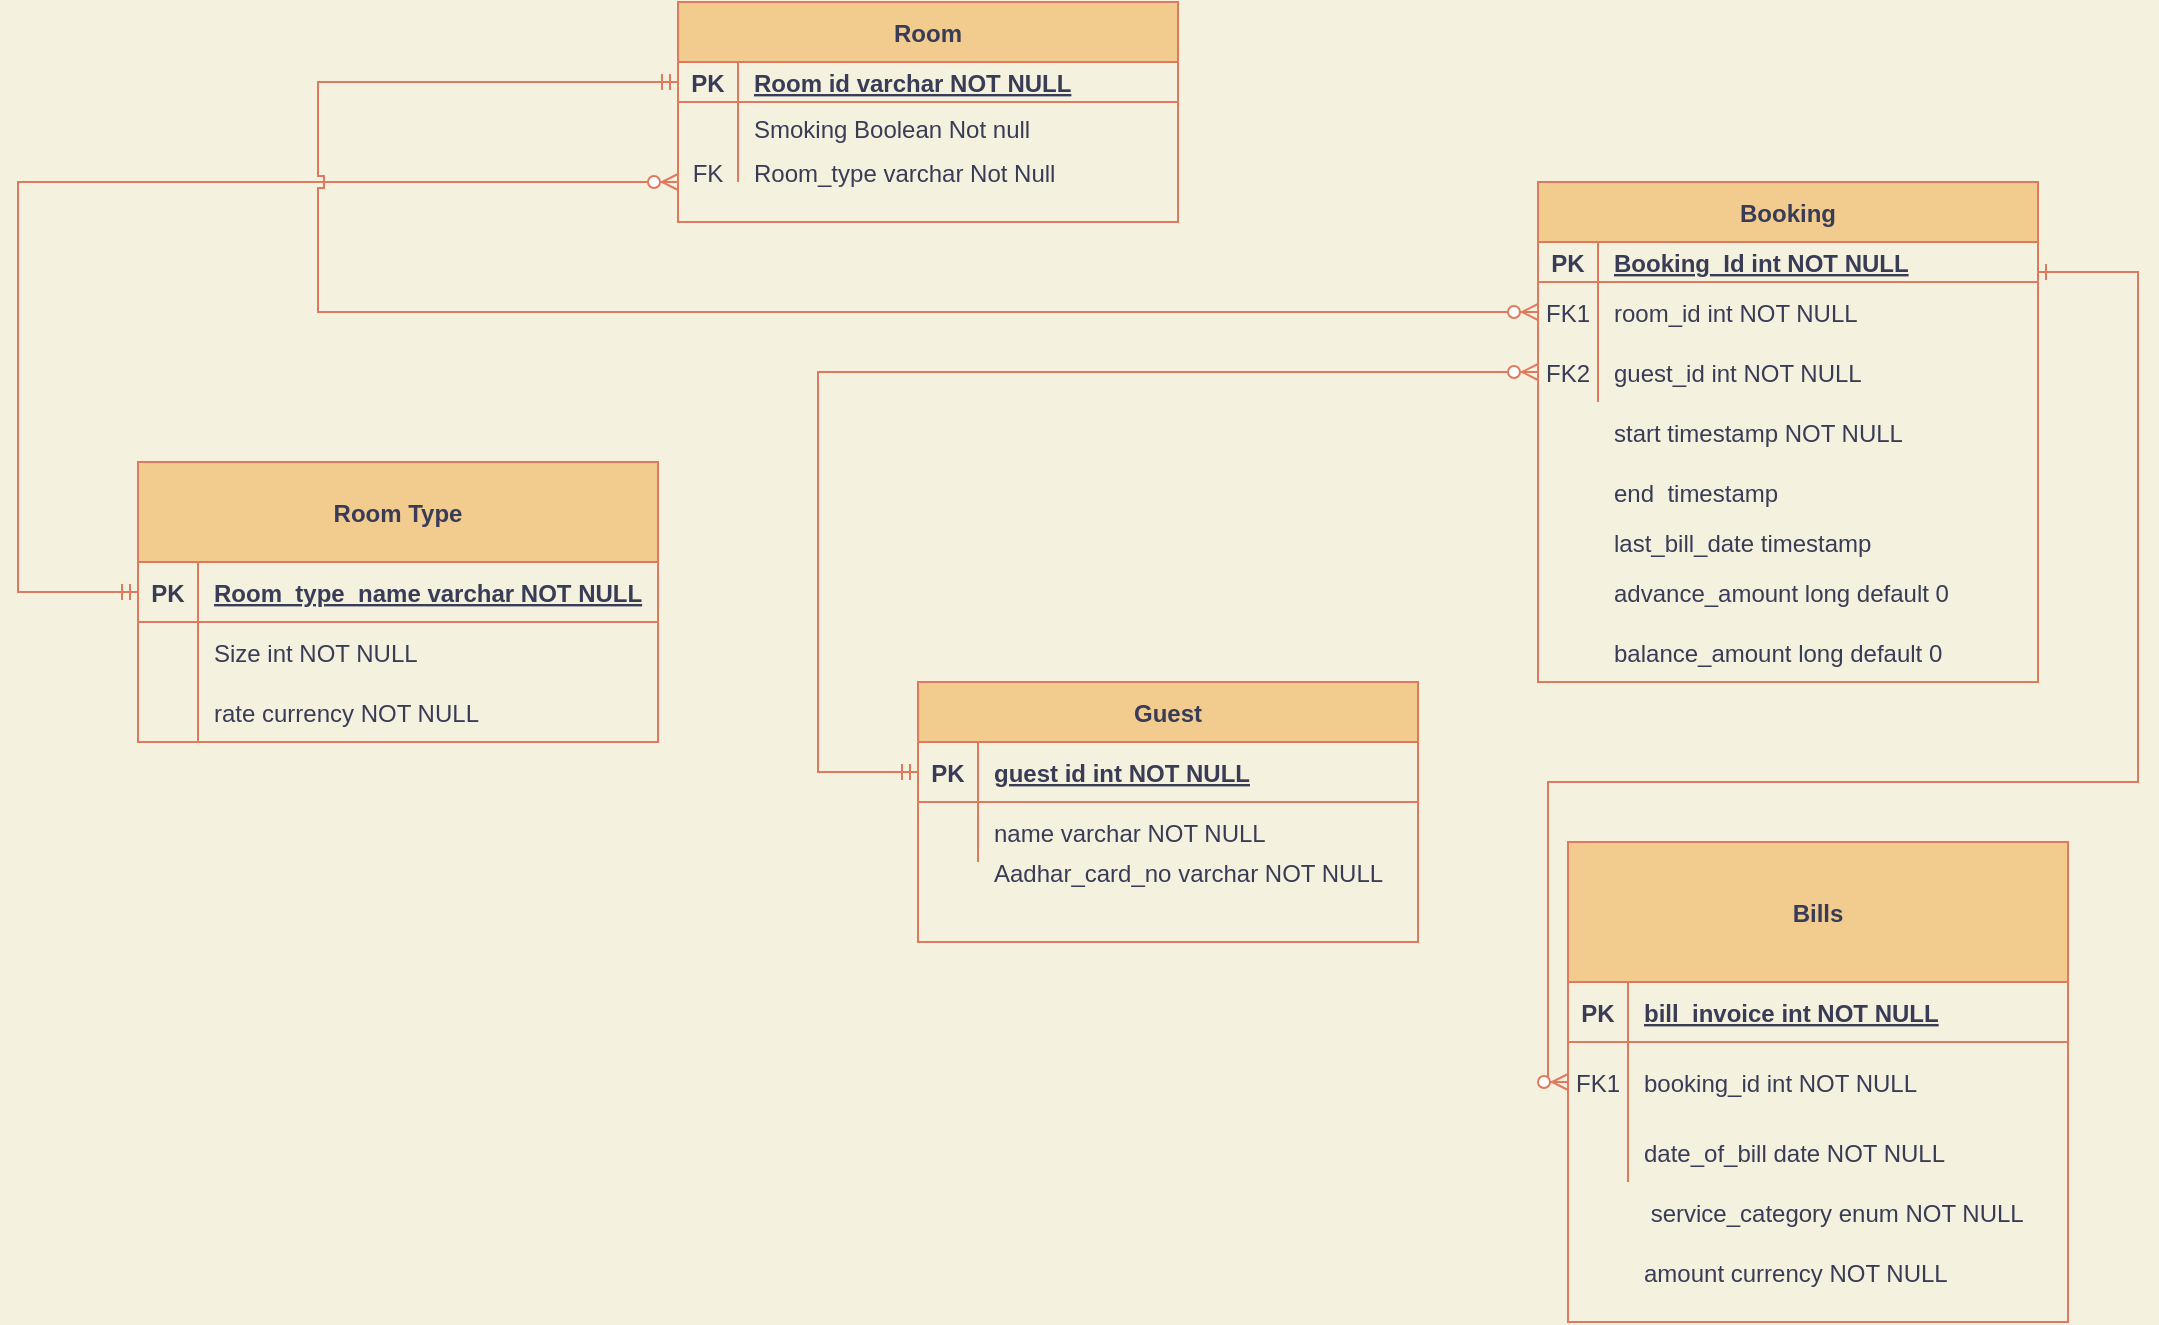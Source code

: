 <mxfile version="13.6.9" type="github">
  <diagram id="R2lEEEUBdFMjLlhIrx00" name="Page-1">
    <mxGraphModel dx="2128" dy="1680" grid="1" gridSize="10" guides="1" tooltips="1" connect="1" arrows="1" fold="1" page="1" pageScale="1" pageWidth="850" pageHeight="1100" background="#F4F1DE" math="0" shadow="0" extFonts="Permanent Marker^https://fonts.googleapis.com/css?family=Permanent+Marker">
      <root>
        <mxCell id="0" />
        <mxCell id="1" parent="0" />
        <mxCell id="C-vyLk0tnHw3VtMMgP7b-12" value="" style="edgeStyle=orthogonalEdgeStyle;endArrow=ERzeroToMany;startArrow=ERone;endFill=1;startFill=0;entryX=0;entryY=0.5;entryDx=0;entryDy=0;rounded=0;labelBackgroundColor=#F4F1DE;strokeColor=#E07A5F;fontColor=#393C56;" parent="1" source="C-vyLk0tnHw3VtMMgP7b-3" target="C-vyLk0tnHw3VtMMgP7b-17" edge="1">
          <mxGeometry width="100" height="100" relative="1" as="geometry">
            <mxPoint x="400" y="180" as="sourcePoint" />
            <mxPoint x="450" y="510" as="targetPoint" />
            <Array as="points">
              <mxPoint x="750" y="105" />
              <mxPoint x="750" y="360" />
              <mxPoint x="455" y="360" />
              <mxPoint x="455" y="510" />
            </Array>
          </mxGeometry>
        </mxCell>
        <mxCell id="5tfkSZElI2bBq09y568X-1" value="" style="shape=partialRectangle;collapsible=0;dropTarget=0;pointerEvents=0;fillColor=none;points=[[0,0.5],[1,0.5]];portConstraint=eastwest;top=0;left=0;right=0;bottom=0;strokeColor=#E07A5F;fontColor=#393C56;" vertex="1" parent="1">
          <mxGeometry x="20" y="40" width="250" height="30" as="geometry" />
        </mxCell>
        <mxCell id="5tfkSZElI2bBq09y568X-2" value="FK" style="shape=partialRectangle;overflow=hidden;connectable=0;fillColor=none;top=0;left=0;bottom=0;right=0;strokeColor=#E07A5F;fontColor=#393C56;" vertex="1" parent="5tfkSZElI2bBq09y568X-1">
          <mxGeometry width="30" height="30" as="geometry" />
        </mxCell>
        <mxCell id="5tfkSZElI2bBq09y568X-3" value="Room_type varchar Not Null" style="shape=partialRectangle;overflow=hidden;connectable=0;fillColor=none;top=0;left=0;bottom=0;right=0;align=left;spacingLeft=6;strokeColor=#E07A5F;fontColor=#393C56;" vertex="1" parent="5tfkSZElI2bBq09y568X-1">
          <mxGeometry x="30" width="220" height="30" as="geometry" />
        </mxCell>
        <mxCell id="5tfkSZElI2bBq09y568X-23" value="" style="edgeStyle=elbowEdgeStyle;fontSize=12;html=1;endArrow=ERzeroToMany;startArrow=ERmandOne;exitX=0;exitY=0.5;exitDx=0;exitDy=0;jumpStyle=sharp;rounded=0;entryX=0;entryY=1;entryDx=0;entryDy=0;entryPerimeter=0;labelBackgroundColor=#F4F1DE;strokeColor=#E07A5F;fontColor=#393C56;" edge="1" parent="1" source="5tfkSZElI2bBq09y568X-8" target="C-vyLk0tnHw3VtMMgP7b-27">
          <mxGeometry width="100" height="100" relative="1" as="geometry">
            <mxPoint x="20" y="330" as="sourcePoint" />
            <mxPoint x="20" y="80" as="targetPoint" />
            <Array as="points">
              <mxPoint x="-310" y="140" />
              <mxPoint x="10" y="60" />
              <mxPoint x="70" y="350" />
            </Array>
          </mxGeometry>
        </mxCell>
        <mxCell id="5tfkSZElI2bBq09y568X-29" value="start timestamp NOT NULL" style="shape=partialRectangle;overflow=hidden;connectable=0;fillColor=none;top=0;left=0;bottom=0;right=0;align=left;spacingLeft=6;strokeColor=#E07A5F;fontColor=#393C56;" vertex="1" parent="1">
          <mxGeometry x="480" y="170" width="220" height="30" as="geometry" />
        </mxCell>
        <mxCell id="5tfkSZElI2bBq09y568X-30" value="end  timestamp " style="shape=partialRectangle;overflow=hidden;connectable=0;fillColor=none;top=0;left=0;bottom=0;right=0;align=left;spacingLeft=6;strokeColor=#E07A5F;fontColor=#393C56;" vertex="1" parent="1">
          <mxGeometry x="480" y="200" width="220" height="30" as="geometry" />
        </mxCell>
        <mxCell id="5tfkSZElI2bBq09y568X-31" value="last_bill_date timestamp" style="shape=partialRectangle;overflow=hidden;connectable=0;fillColor=none;top=0;left=0;bottom=0;right=0;align=left;spacingLeft=6;strokeColor=#E07A5F;fontColor=#393C56;" vertex="1" parent="1">
          <mxGeometry x="480" y="225" width="220" height="30" as="geometry" />
        </mxCell>
        <mxCell id="C-vyLk0tnHw3VtMMgP7b-13" value="Bills" style="shape=table;startSize=70;container=1;collapsible=1;childLayout=tableLayout;fixedRows=1;rowLines=0;fontStyle=1;align=center;resizeLast=1;fillColor=#F2CC8F;strokeColor=#E07A5F;fontColor=#393C56;" parent="1" vertex="1">
          <mxGeometry x="465" y="390" width="250" height="240" as="geometry">
            <mxRectangle x="465" y="390" width="60" height="70" as="alternateBounds" />
          </mxGeometry>
        </mxCell>
        <mxCell id="C-vyLk0tnHw3VtMMgP7b-14" value="" style="shape=partialRectangle;collapsible=0;dropTarget=0;pointerEvents=0;fillColor=none;points=[[0,0.5],[1,0.5]];portConstraint=eastwest;top=0;left=0;right=0;bottom=1;strokeColor=#E07A5F;fontColor=#393C56;" parent="C-vyLk0tnHw3VtMMgP7b-13" vertex="1">
          <mxGeometry y="70" width="250" height="30" as="geometry" />
        </mxCell>
        <mxCell id="C-vyLk0tnHw3VtMMgP7b-15" value="PK" style="shape=partialRectangle;overflow=hidden;connectable=0;fillColor=none;top=0;left=0;bottom=0;right=0;fontStyle=1;strokeColor=#E07A5F;fontColor=#393C56;" parent="C-vyLk0tnHw3VtMMgP7b-14" vertex="1">
          <mxGeometry width="30" height="30" as="geometry" />
        </mxCell>
        <mxCell id="C-vyLk0tnHw3VtMMgP7b-16" value="bill_invoice int NOT NULL " style="shape=partialRectangle;overflow=hidden;connectable=0;fillColor=none;top=0;left=0;bottom=0;right=0;align=left;spacingLeft=6;fontStyle=5;strokeColor=#E07A5F;fontColor=#393C56;" parent="C-vyLk0tnHw3VtMMgP7b-14" vertex="1">
          <mxGeometry x="30" width="220" height="30" as="geometry" />
        </mxCell>
        <mxCell id="C-vyLk0tnHw3VtMMgP7b-17" value="" style="shape=partialRectangle;collapsible=0;dropTarget=0;pointerEvents=0;fillColor=none;points=[[0,0.5],[1,0.5]];portConstraint=eastwest;top=0;left=0;right=0;bottom=0;strokeColor=#E07A5F;fontColor=#393C56;" parent="C-vyLk0tnHw3VtMMgP7b-13" vertex="1">
          <mxGeometry y="100" width="250" height="40" as="geometry" />
        </mxCell>
        <mxCell id="C-vyLk0tnHw3VtMMgP7b-18" value="FK1" style="shape=partialRectangle;overflow=hidden;connectable=0;fillColor=none;top=0;left=0;bottom=0;right=0;strokeColor=#E07A5F;fontColor=#393C56;" parent="C-vyLk0tnHw3VtMMgP7b-17" vertex="1">
          <mxGeometry width="30" height="40" as="geometry" />
        </mxCell>
        <mxCell id="C-vyLk0tnHw3VtMMgP7b-19" value="booking_id int NOT NULL" style="shape=partialRectangle;overflow=hidden;connectable=0;fillColor=none;top=0;left=0;bottom=0;right=0;align=left;spacingLeft=6;strokeColor=#E07A5F;fontColor=#393C56;" parent="C-vyLk0tnHw3VtMMgP7b-17" vertex="1">
          <mxGeometry x="30" width="220" height="40" as="geometry" />
        </mxCell>
        <mxCell id="C-vyLk0tnHw3VtMMgP7b-20" value="" style="shape=partialRectangle;collapsible=0;dropTarget=0;pointerEvents=0;fillColor=none;points=[[0,0.5],[1,0.5]];portConstraint=eastwest;top=0;left=0;right=0;bottom=0;strokeColor=#E07A5F;fontColor=#393C56;" parent="C-vyLk0tnHw3VtMMgP7b-13" vertex="1">
          <mxGeometry y="140" width="250" height="30" as="geometry" />
        </mxCell>
        <mxCell id="C-vyLk0tnHw3VtMMgP7b-21" value="" style="shape=partialRectangle;overflow=hidden;connectable=0;fillColor=none;top=0;left=0;bottom=0;right=0;strokeColor=#E07A5F;fontColor=#393C56;" parent="C-vyLk0tnHw3VtMMgP7b-20" vertex="1">
          <mxGeometry width="30" height="30" as="geometry" />
        </mxCell>
        <mxCell id="C-vyLk0tnHw3VtMMgP7b-22" value="date_of_bill date NOT NULL" style="shape=partialRectangle;overflow=hidden;connectable=0;fillColor=none;top=0;left=0;bottom=0;right=0;align=left;spacingLeft=6;strokeColor=#E07A5F;fontColor=#393C56;" parent="C-vyLk0tnHw3VtMMgP7b-20" vertex="1">
          <mxGeometry x="30" width="220" height="30" as="geometry" />
        </mxCell>
        <mxCell id="5tfkSZElI2bBq09y568X-32" value="" style="shape=partialRectangle;overflow=hidden;connectable=0;fillColor=none;top=0;left=0;bottom=0;right=0;align=left;spacingLeft=6;strokeColor=#E07A5F;fontColor=#393C56;" vertex="1" parent="1">
          <mxGeometry x="495" y="560" width="220" height="30" as="geometry" />
        </mxCell>
        <mxCell id="5tfkSZElI2bBq09y568X-33" value=" service_category enum NOT NULL" style="shape=partialRectangle;overflow=hidden;connectable=0;fillColor=none;top=0;left=0;bottom=0;right=0;align=left;spacingLeft=6;strokeColor=#E07A5F;fontColor=#393C56;" vertex="1" parent="1">
          <mxGeometry x="495" y="560" width="220" height="30" as="geometry" />
        </mxCell>
        <mxCell id="5tfkSZElI2bBq09y568X-34" value="amount currency NOT NULL" style="shape=partialRectangle;overflow=hidden;connectable=0;fillColor=none;top=0;left=0;bottom=0;right=0;align=left;spacingLeft=6;strokeColor=#E07A5F;fontColor=#393C56;" vertex="1" parent="1">
          <mxGeometry x="495" y="590" width="220" height="30" as="geometry" />
        </mxCell>
        <mxCell id="5tfkSZElI2bBq09y568X-62" value="" style="shape=partialRectangle;collapsible=0;dropTarget=0;pointerEvents=0;fillColor=none;points=[[0,0.5],[1,0.5]];portConstraint=eastwest;top=0;left=0;right=0;bottom=0;strokeColor=#E07A5F;fontColor=#393C56;" vertex="1" parent="1">
          <mxGeometry x="160" y="310" width="250" height="30" as="geometry" />
        </mxCell>
        <mxCell id="5tfkSZElI2bBq09y568X-63" value="" style="shape=partialRectangle;overflow=hidden;connectable=0;fillColor=none;top=0;left=0;bottom=0;right=0;strokeColor=#E07A5F;fontColor=#393C56;" vertex="1" parent="5tfkSZElI2bBq09y568X-62">
          <mxGeometry width="30" height="30" as="geometry" />
        </mxCell>
        <mxCell id="5tfkSZElI2bBq09y568X-64" value="email varchar NOT NULL" style="shape=partialRectangle;overflow=hidden;connectable=0;fillColor=none;top=0;left=0;bottom=0;right=0;align=left;spacingLeft=6;strokeColor=#E07A5F;fontColor=#393C56;" vertex="1" parent="5tfkSZElI2bBq09y568X-62">
          <mxGeometry x="30" width="220" height="30" as="geometry" />
        </mxCell>
        <mxCell id="5tfkSZElI2bBq09y568X-65" value="" style="shape=partialRectangle;collapsible=0;dropTarget=0;pointerEvents=0;fillColor=none;points=[[0,0.5],[1,0.5]];portConstraint=eastwest;top=0;left=0;right=0;bottom=0;strokeColor=#E07A5F;fontColor=#393C56;" vertex="1" parent="1">
          <mxGeometry x="140" y="390" width="250" height="30" as="geometry" />
        </mxCell>
        <mxCell id="5tfkSZElI2bBq09y568X-66" value="" style="shape=partialRectangle;overflow=hidden;connectable=0;fillColor=none;top=0;left=0;bottom=0;right=0;strokeColor=#E07A5F;fontColor=#393C56;" vertex="1" parent="5tfkSZElI2bBq09y568X-65">
          <mxGeometry width="30" height="30" as="geometry" />
        </mxCell>
        <mxCell id="5tfkSZElI2bBq09y568X-67" value="Aadhar_card_no varchar NOT NULL" style="shape=partialRectangle;overflow=hidden;connectable=0;fillColor=none;top=0;left=0;bottom=0;right=0;align=left;spacingLeft=6;strokeColor=#E07A5F;fontColor=#393C56;" vertex="1" parent="5tfkSZElI2bBq09y568X-65">
          <mxGeometry x="30" width="220" height="30" as="geometry" />
        </mxCell>
        <mxCell id="5tfkSZElI2bBq09y568X-7" value="Room Type" style="shape=table;startSize=50;container=1;collapsible=1;childLayout=tableLayout;fixedRows=1;rowLines=0;fontStyle=1;align=center;resizeLast=1;fillColor=#F2CC8F;strokeColor=#E07A5F;fontColor=#393C56;" vertex="1" parent="1">
          <mxGeometry x="-250" y="200" width="260" height="140" as="geometry" />
        </mxCell>
        <mxCell id="5tfkSZElI2bBq09y568X-8" value="" style="shape=partialRectangle;collapsible=0;dropTarget=0;pointerEvents=0;fillColor=none;points=[[0,0.5],[1,0.5]];portConstraint=eastwest;top=0;left=0;right=0;bottom=1;strokeColor=#E07A5F;fontColor=#393C56;" vertex="1" parent="5tfkSZElI2bBq09y568X-7">
          <mxGeometry y="50" width="260" height="30" as="geometry" />
        </mxCell>
        <mxCell id="5tfkSZElI2bBq09y568X-9" value="PK" style="shape=partialRectangle;overflow=hidden;connectable=0;fillColor=none;top=0;left=0;bottom=0;right=0;fontStyle=1;strokeColor=#E07A5F;fontColor=#393C56;" vertex="1" parent="5tfkSZElI2bBq09y568X-8">
          <mxGeometry width="30" height="30" as="geometry" />
        </mxCell>
        <mxCell id="5tfkSZElI2bBq09y568X-10" value="Room_type_name varchar NOT NULL " style="shape=partialRectangle;overflow=hidden;connectable=0;fillColor=none;top=0;left=0;bottom=0;right=0;align=left;spacingLeft=6;fontStyle=5;strokeColor=#E07A5F;fontColor=#393C56;" vertex="1" parent="5tfkSZElI2bBq09y568X-8">
          <mxGeometry x="30" width="230" height="30" as="geometry" />
        </mxCell>
        <mxCell id="5tfkSZElI2bBq09y568X-11" value="" style="shape=partialRectangle;collapsible=0;dropTarget=0;pointerEvents=0;fillColor=none;points=[[0,0.5],[1,0.5]];portConstraint=eastwest;top=0;left=0;right=0;bottom=0;strokeColor=#E07A5F;fontColor=#393C56;" vertex="1" parent="5tfkSZElI2bBq09y568X-7">
          <mxGeometry y="80" width="260" height="30" as="geometry" />
        </mxCell>
        <mxCell id="5tfkSZElI2bBq09y568X-12" value="" style="shape=partialRectangle;overflow=hidden;connectable=0;fillColor=none;top=0;left=0;bottom=0;right=0;strokeColor=#E07A5F;fontColor=#393C56;" vertex="1" parent="5tfkSZElI2bBq09y568X-11">
          <mxGeometry width="30" height="30" as="geometry" />
        </mxCell>
        <mxCell id="5tfkSZElI2bBq09y568X-13" value="Size int NOT NULL" style="shape=partialRectangle;overflow=hidden;connectable=0;fillColor=none;top=0;left=0;bottom=0;right=0;align=left;spacingLeft=6;strokeColor=#E07A5F;fontColor=#393C56;" vertex="1" parent="5tfkSZElI2bBq09y568X-11">
          <mxGeometry x="30" width="230" height="30" as="geometry" />
        </mxCell>
        <mxCell id="5tfkSZElI2bBq09y568X-14" value="" style="shape=partialRectangle;collapsible=0;dropTarget=0;pointerEvents=0;fillColor=none;points=[[0,0.5],[1,0.5]];portConstraint=eastwest;top=0;left=0;right=0;bottom=0;strokeColor=#E07A5F;fontColor=#393C56;" vertex="1" parent="5tfkSZElI2bBq09y568X-7">
          <mxGeometry y="110" width="260" height="30" as="geometry" />
        </mxCell>
        <mxCell id="5tfkSZElI2bBq09y568X-15" value="" style="shape=partialRectangle;overflow=hidden;connectable=0;fillColor=none;top=0;left=0;bottom=0;right=0;strokeColor=#E07A5F;fontColor=#393C56;" vertex="1" parent="5tfkSZElI2bBq09y568X-14">
          <mxGeometry width="30" height="30" as="geometry" />
        </mxCell>
        <mxCell id="5tfkSZElI2bBq09y568X-16" value="rate currency NOT NULL" style="shape=partialRectangle;overflow=hidden;connectable=0;fillColor=none;top=0;left=0;bottom=0;right=0;align=left;spacingLeft=6;strokeColor=#E07A5F;fontColor=#393C56;" vertex="1" parent="5tfkSZElI2bBq09y568X-14">
          <mxGeometry x="30" width="230" height="30" as="geometry" />
        </mxCell>
        <mxCell id="5tfkSZElI2bBq09y568X-55" value="Guest" style="shape=table;startSize=30;container=1;collapsible=1;childLayout=tableLayout;fixedRows=1;rowLines=0;fontStyle=1;align=center;resizeLast=1;fillColor=#F2CC8F;strokeColor=#E07A5F;fontColor=#393C56;" vertex="1" parent="1">
          <mxGeometry x="140" y="310" width="250" height="130" as="geometry">
            <mxRectangle x="140" y="310" width="70" height="30" as="alternateBounds" />
          </mxGeometry>
        </mxCell>
        <mxCell id="5tfkSZElI2bBq09y568X-56" value="" style="shape=partialRectangle;collapsible=0;dropTarget=0;pointerEvents=0;fillColor=none;points=[[0,0.5],[1,0.5]];portConstraint=eastwest;top=0;left=0;right=0;bottom=1;strokeColor=#E07A5F;fontColor=#393C56;" vertex="1" parent="5tfkSZElI2bBq09y568X-55">
          <mxGeometry y="30" width="250" height="30" as="geometry" />
        </mxCell>
        <mxCell id="5tfkSZElI2bBq09y568X-57" value="PK" style="shape=partialRectangle;overflow=hidden;connectable=0;fillColor=none;top=0;left=0;bottom=0;right=0;fontStyle=1;strokeColor=#E07A5F;fontColor=#393C56;" vertex="1" parent="5tfkSZElI2bBq09y568X-56">
          <mxGeometry width="30" height="30" as="geometry" />
        </mxCell>
        <mxCell id="5tfkSZElI2bBq09y568X-58" value="guest id int NOT NULL " style="shape=partialRectangle;overflow=hidden;connectable=0;fillColor=none;top=0;left=0;bottom=0;right=0;align=left;spacingLeft=6;fontStyle=5;strokeColor=#E07A5F;fontColor=#393C56;" vertex="1" parent="5tfkSZElI2bBq09y568X-56">
          <mxGeometry x="30" width="220" height="30" as="geometry" />
        </mxCell>
        <mxCell id="5tfkSZElI2bBq09y568X-59" value="" style="shape=partialRectangle;collapsible=0;dropTarget=0;pointerEvents=0;fillColor=none;points=[[0,0.5],[1,0.5]];portConstraint=eastwest;top=0;left=0;right=0;bottom=0;strokeColor=#E07A5F;fontColor=#393C56;" vertex="1" parent="5tfkSZElI2bBq09y568X-55">
          <mxGeometry y="60" width="250" height="30" as="geometry" />
        </mxCell>
        <mxCell id="5tfkSZElI2bBq09y568X-60" value="" style="shape=partialRectangle;overflow=hidden;connectable=0;fillColor=none;top=0;left=0;bottom=0;right=0;strokeColor=#E07A5F;fontColor=#393C56;" vertex="1" parent="5tfkSZElI2bBq09y568X-59">
          <mxGeometry width="30" height="30" as="geometry" />
        </mxCell>
        <mxCell id="5tfkSZElI2bBq09y568X-61" value="name varchar NOT NULL" style="shape=partialRectangle;overflow=hidden;connectable=0;fillColor=none;top=0;left=0;bottom=0;right=0;align=left;spacingLeft=6;strokeColor=#E07A5F;fontColor=#393C56;" vertex="1" parent="5tfkSZElI2bBq09y568X-59">
          <mxGeometry x="30" width="220" height="30" as="geometry" />
        </mxCell>
        <mxCell id="5tfkSZElI2bBq09y568X-73" value="" style="edgeStyle=elbowEdgeStyle;fontSize=12;html=1;endArrow=ERzeroToMany;startArrow=ERmandOne;exitX=0;exitY=0.5;exitDx=0;exitDy=0;jumpStyle=sharp;rounded=0;entryX=0;entryY=0.5;entryDx=0;entryDy=0;labelBackgroundColor=#F4F1DE;strokeColor=#E07A5F;fontColor=#393C56;" edge="1" parent="1" target="C-vyLk0tnHw3VtMMgP7b-9">
          <mxGeometry width="100" height="100" relative="1" as="geometry">
            <mxPoint x="140" y="355" as="sourcePoint" />
            <mxPoint x="440" y="180" as="targetPoint" />
            <Array as="points">
              <mxPoint x="90" y="260" />
              <mxPoint x="400" y="150" />
              <mxPoint x="460" y="440" />
            </Array>
          </mxGeometry>
        </mxCell>
        <mxCell id="5tfkSZElI2bBq09y568X-75" value="" style="edgeStyle=elbowEdgeStyle;fontSize=12;html=1;endArrow=ERzeroToMany;startArrow=ERmandOne;exitX=0;exitY=0.5;exitDx=0;exitDy=0;jumpStyle=sharp;rounded=0;entryX=0;entryY=0.5;entryDx=0;entryDy=0;labelBackgroundColor=#F4F1DE;strokeColor=#E07A5F;fontColor=#393C56;" edge="1" parent="1" source="C-vyLk0tnHw3VtMMgP7b-24" target="C-vyLk0tnHw3VtMMgP7b-6">
          <mxGeometry width="100" height="100" relative="1" as="geometry">
            <mxPoint x="50" y="382.5" as="sourcePoint" />
            <mxPoint x="460" y="157.5" as="targetPoint" />
            <Array as="points">
              <mxPoint x="-160" y="60" />
              <mxPoint x="-10" y="257.5" />
              <mxPoint x="310" y="177.5" />
              <mxPoint x="370" y="467.5" />
            </Array>
          </mxGeometry>
        </mxCell>
        <mxCell id="C-vyLk0tnHw3VtMMgP7b-23" value="Room" style="shape=table;startSize=30;container=1;collapsible=1;childLayout=tableLayout;fixedRows=1;rowLines=0;fontStyle=1;align=center;resizeLast=1;fillColor=#F2CC8F;strokeColor=#E07A5F;fontColor=#393C56;" parent="1" vertex="1">
          <mxGeometry x="20" y="-30" width="250" height="110" as="geometry">
            <mxRectangle x="20" y="-30" width="70" height="30" as="alternateBounds" />
          </mxGeometry>
        </mxCell>
        <mxCell id="C-vyLk0tnHw3VtMMgP7b-24" value="" style="shape=partialRectangle;collapsible=0;dropTarget=0;pointerEvents=0;fillColor=none;points=[[0,0.5],[1,0.5]];portConstraint=eastwest;top=0;left=0;right=0;bottom=1;strokeColor=#E07A5F;fontColor=#393C56;" parent="C-vyLk0tnHw3VtMMgP7b-23" vertex="1">
          <mxGeometry y="30" width="250" height="20" as="geometry" />
        </mxCell>
        <mxCell id="C-vyLk0tnHw3VtMMgP7b-25" value="PK" style="shape=partialRectangle;overflow=hidden;connectable=0;fillColor=none;top=0;left=0;bottom=0;right=0;fontStyle=1;strokeColor=#E07A5F;fontColor=#393C56;" parent="C-vyLk0tnHw3VtMMgP7b-24" vertex="1">
          <mxGeometry width="30" height="20" as="geometry" />
        </mxCell>
        <mxCell id="C-vyLk0tnHw3VtMMgP7b-26" value="Room id varchar NOT NULL " style="shape=partialRectangle;overflow=hidden;connectable=0;fillColor=none;top=0;left=0;bottom=0;right=0;align=left;spacingLeft=6;fontStyle=5;strokeColor=#E07A5F;fontColor=#393C56;" parent="C-vyLk0tnHw3VtMMgP7b-24" vertex="1">
          <mxGeometry x="30" width="220" height="20" as="geometry" />
        </mxCell>
        <mxCell id="C-vyLk0tnHw3VtMMgP7b-27" value="" style="shape=partialRectangle;collapsible=0;dropTarget=0;pointerEvents=0;fillColor=none;points=[[0,0.5],[1,0.5]];portConstraint=eastwest;top=0;left=0;right=0;bottom=0;strokeColor=#E07A5F;fontColor=#393C56;" parent="C-vyLk0tnHw3VtMMgP7b-23" vertex="1">
          <mxGeometry y="50" width="250" height="40" as="geometry" />
        </mxCell>
        <mxCell id="C-vyLk0tnHw3VtMMgP7b-28" value="" style="shape=partialRectangle;overflow=hidden;connectable=0;fillColor=none;top=0;left=0;bottom=0;right=0;strokeColor=#E07A5F;fontColor=#393C56;" parent="C-vyLk0tnHw3VtMMgP7b-27" vertex="1">
          <mxGeometry width="30" height="40" as="geometry" />
        </mxCell>
        <mxCell id="C-vyLk0tnHw3VtMMgP7b-29" value="Smoking Boolean Not null&#xa;" style="shape=partialRectangle;overflow=hidden;connectable=0;fillColor=none;top=0;left=0;bottom=0;right=0;align=left;spacingLeft=6;strokeColor=#E07A5F;fontColor=#393C56;" parent="C-vyLk0tnHw3VtMMgP7b-27" vertex="1">
          <mxGeometry x="30" width="220" height="40" as="geometry" />
        </mxCell>
        <mxCell id="C-vyLk0tnHw3VtMMgP7b-2" value="Booking" style="shape=table;startSize=30;container=1;collapsible=1;childLayout=tableLayout;fixedRows=1;rowLines=0;fontStyle=1;align=center;resizeLast=1;fillColor=#F2CC8F;strokeColor=#E07A5F;fontColor=#393C56;" parent="1" vertex="1">
          <mxGeometry x="450" y="60" width="250" height="250" as="geometry" />
        </mxCell>
        <mxCell id="C-vyLk0tnHw3VtMMgP7b-3" value="" style="shape=partialRectangle;collapsible=0;dropTarget=0;pointerEvents=0;fillColor=none;points=[[0,0.5],[1,0.5]];portConstraint=eastwest;top=0;left=0;right=0;bottom=1;strokeColor=#E07A5F;fontColor=#393C56;" parent="C-vyLk0tnHw3VtMMgP7b-2" vertex="1">
          <mxGeometry y="30" width="250" height="20" as="geometry" />
        </mxCell>
        <mxCell id="C-vyLk0tnHw3VtMMgP7b-4" value="PK" style="shape=partialRectangle;overflow=hidden;connectable=0;fillColor=none;top=0;left=0;bottom=0;right=0;fontStyle=1;strokeColor=#E07A5F;fontColor=#393C56;" parent="C-vyLk0tnHw3VtMMgP7b-3" vertex="1">
          <mxGeometry width="30" height="20" as="geometry" />
        </mxCell>
        <mxCell id="C-vyLk0tnHw3VtMMgP7b-5" value="Booking_Id int NOT NULL " style="shape=partialRectangle;overflow=hidden;connectable=0;fillColor=none;top=0;left=0;bottom=0;right=0;align=left;spacingLeft=6;fontStyle=5;strokeColor=#E07A5F;fontColor=#393C56;" parent="C-vyLk0tnHw3VtMMgP7b-3" vertex="1">
          <mxGeometry x="30" width="220" height="20" as="geometry" />
        </mxCell>
        <mxCell id="C-vyLk0tnHw3VtMMgP7b-6" value="" style="shape=partialRectangle;collapsible=0;dropTarget=0;pointerEvents=0;fillColor=none;points=[[0,0.5],[1,0.5]];portConstraint=eastwest;top=0;left=0;right=0;bottom=0;strokeColor=#E07A5F;fontColor=#393C56;" parent="C-vyLk0tnHw3VtMMgP7b-2" vertex="1">
          <mxGeometry y="50" width="250" height="30" as="geometry" />
        </mxCell>
        <mxCell id="C-vyLk0tnHw3VtMMgP7b-7" value="FK1" style="shape=partialRectangle;overflow=hidden;connectable=0;fillColor=none;top=0;left=0;bottom=0;right=0;strokeColor=#E07A5F;fontColor=#393C56;" parent="C-vyLk0tnHw3VtMMgP7b-6" vertex="1">
          <mxGeometry width="30" height="30" as="geometry" />
        </mxCell>
        <mxCell id="C-vyLk0tnHw3VtMMgP7b-8" value="room_id int NOT NULL" style="shape=partialRectangle;overflow=hidden;connectable=0;fillColor=none;top=0;left=0;bottom=0;right=0;align=left;spacingLeft=6;strokeColor=#E07A5F;fontColor=#393C56;" parent="C-vyLk0tnHw3VtMMgP7b-6" vertex="1">
          <mxGeometry x="30" width="220" height="30" as="geometry" />
        </mxCell>
        <mxCell id="C-vyLk0tnHw3VtMMgP7b-9" value="" style="shape=partialRectangle;collapsible=0;dropTarget=0;pointerEvents=0;fillColor=none;points=[[0,0.5],[1,0.5]];portConstraint=eastwest;top=0;left=0;right=0;bottom=0;strokeColor=#E07A5F;fontColor=#393C56;" parent="C-vyLk0tnHw3VtMMgP7b-2" vertex="1">
          <mxGeometry y="80" width="250" height="30" as="geometry" />
        </mxCell>
        <mxCell id="C-vyLk0tnHw3VtMMgP7b-10" value="FK2" style="shape=partialRectangle;overflow=hidden;connectable=0;fillColor=none;top=0;left=0;bottom=0;right=0;strokeColor=#E07A5F;fontColor=#393C56;" parent="C-vyLk0tnHw3VtMMgP7b-9" vertex="1">
          <mxGeometry width="30" height="30" as="geometry" />
        </mxCell>
        <mxCell id="C-vyLk0tnHw3VtMMgP7b-11" value="guest_id int NOT NULL" style="shape=partialRectangle;overflow=hidden;connectable=0;fillColor=none;top=0;left=0;bottom=0;right=0;align=left;spacingLeft=6;strokeColor=#E07A5F;fontColor=#393C56;" parent="C-vyLk0tnHw3VtMMgP7b-9" vertex="1">
          <mxGeometry x="30" width="220" height="30" as="geometry" />
        </mxCell>
        <mxCell id="5tfkSZElI2bBq09y568X-77" value="advance_amount long default 0" style="shape=partialRectangle;overflow=hidden;connectable=0;fillColor=none;top=0;left=0;bottom=0;right=0;align=left;spacingLeft=6;strokeColor=#E07A5F;fontColor=#393C56;" vertex="1" parent="1">
          <mxGeometry x="480" y="250" width="220" height="30" as="geometry" />
        </mxCell>
        <mxCell id="5tfkSZElI2bBq09y568X-78" value="balance_amount long default 0" style="shape=partialRectangle;overflow=hidden;connectable=0;fillColor=none;top=0;left=0;bottom=0;right=0;align=left;spacingLeft=6;strokeColor=#E07A5F;fontColor=#393C56;" vertex="1" parent="1">
          <mxGeometry x="480" y="280" width="220" height="30" as="geometry" />
        </mxCell>
      </root>
    </mxGraphModel>
  </diagram>
</mxfile>
